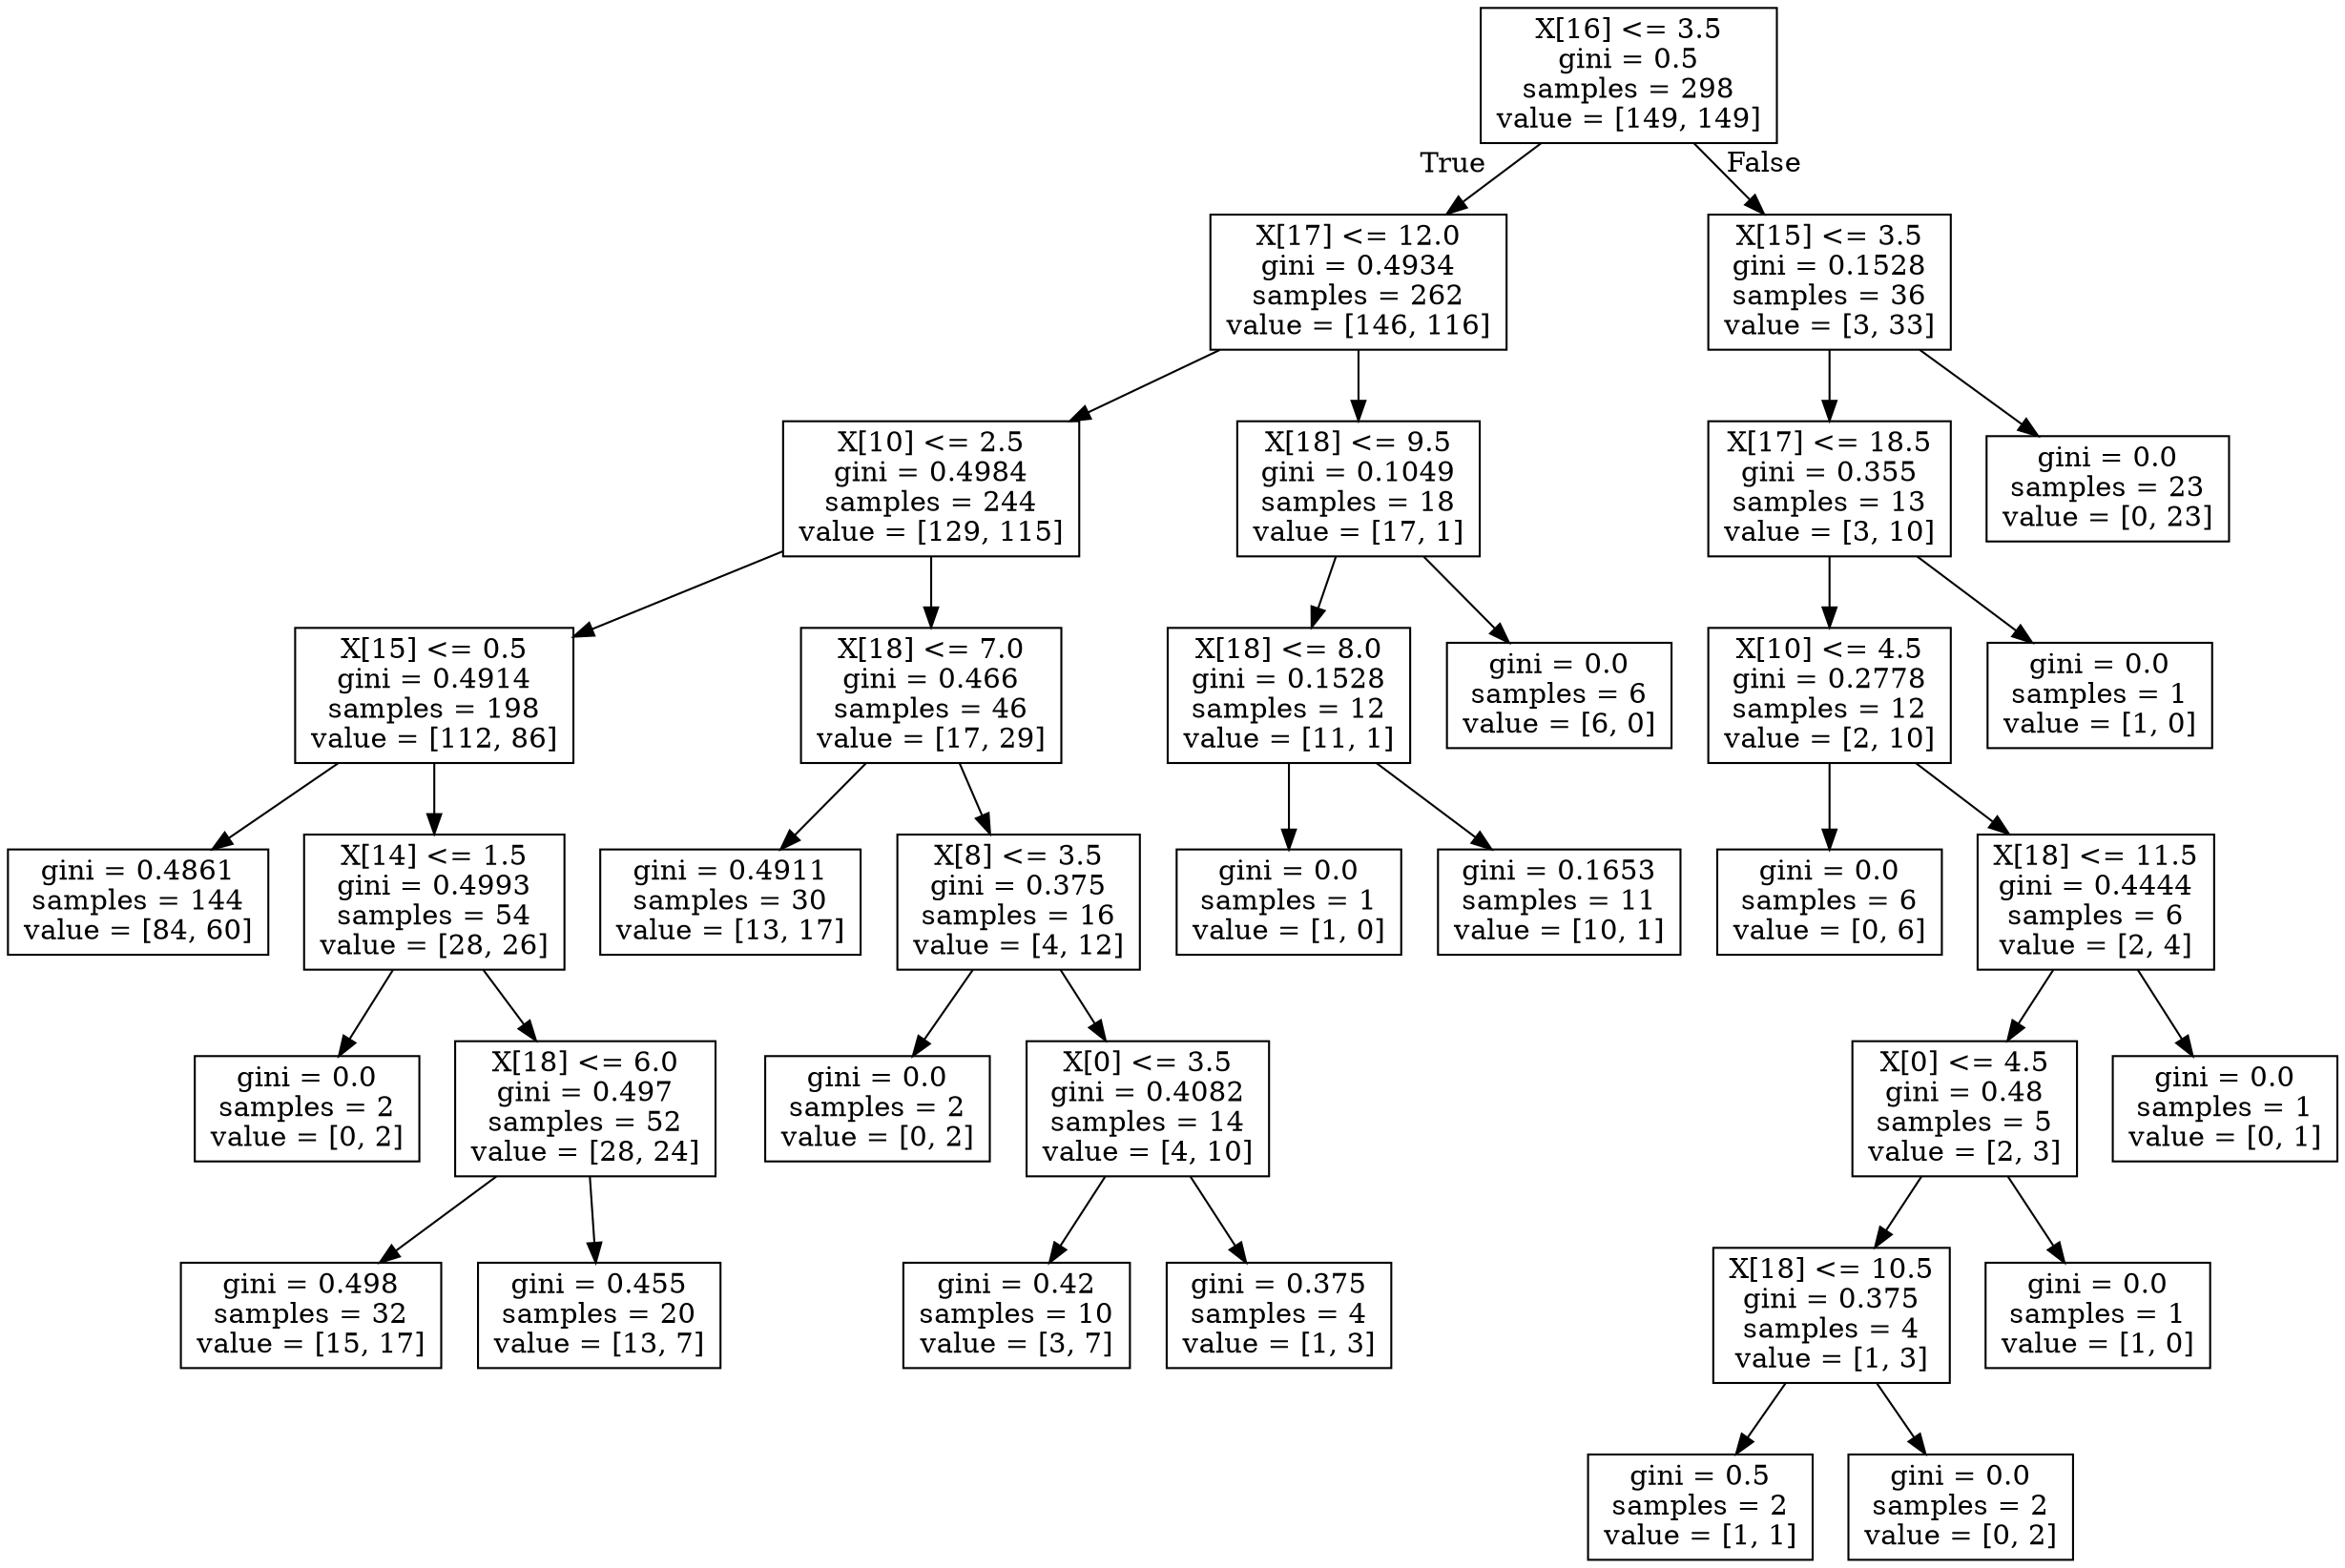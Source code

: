 digraph Tree {
node [shape=box] ;
0 [label="X[16] <= 3.5\ngini = 0.5\nsamples = 298\nvalue = [149, 149]"] ;
1 [label="X[17] <= 12.0\ngini = 0.4934\nsamples = 262\nvalue = [146, 116]"] ;
0 -> 1 [labeldistance=2.5, labelangle=45, headlabel="True"] ;
2 [label="X[10] <= 2.5\ngini = 0.4984\nsamples = 244\nvalue = [129, 115]"] ;
1 -> 2 ;
3 [label="X[15] <= 0.5\ngini = 0.4914\nsamples = 198\nvalue = [112, 86]"] ;
2 -> 3 ;
4 [label="gini = 0.4861\nsamples = 144\nvalue = [84, 60]"] ;
3 -> 4 ;
5 [label="X[14] <= 1.5\ngini = 0.4993\nsamples = 54\nvalue = [28, 26]"] ;
3 -> 5 ;
6 [label="gini = 0.0\nsamples = 2\nvalue = [0, 2]"] ;
5 -> 6 ;
7 [label="X[18] <= 6.0\ngini = 0.497\nsamples = 52\nvalue = [28, 24]"] ;
5 -> 7 ;
8 [label="gini = 0.498\nsamples = 32\nvalue = [15, 17]"] ;
7 -> 8 ;
9 [label="gini = 0.455\nsamples = 20\nvalue = [13, 7]"] ;
7 -> 9 ;
10 [label="X[18] <= 7.0\ngini = 0.466\nsamples = 46\nvalue = [17, 29]"] ;
2 -> 10 ;
11 [label="gini = 0.4911\nsamples = 30\nvalue = [13, 17]"] ;
10 -> 11 ;
12 [label="X[8] <= 3.5\ngini = 0.375\nsamples = 16\nvalue = [4, 12]"] ;
10 -> 12 ;
13 [label="gini = 0.0\nsamples = 2\nvalue = [0, 2]"] ;
12 -> 13 ;
14 [label="X[0] <= 3.5\ngini = 0.4082\nsamples = 14\nvalue = [4, 10]"] ;
12 -> 14 ;
15 [label="gini = 0.42\nsamples = 10\nvalue = [3, 7]"] ;
14 -> 15 ;
16 [label="gini = 0.375\nsamples = 4\nvalue = [1, 3]"] ;
14 -> 16 ;
17 [label="X[18] <= 9.5\ngini = 0.1049\nsamples = 18\nvalue = [17, 1]"] ;
1 -> 17 ;
18 [label="X[18] <= 8.0\ngini = 0.1528\nsamples = 12\nvalue = [11, 1]"] ;
17 -> 18 ;
19 [label="gini = 0.0\nsamples = 1\nvalue = [1, 0]"] ;
18 -> 19 ;
20 [label="gini = 0.1653\nsamples = 11\nvalue = [10, 1]"] ;
18 -> 20 ;
21 [label="gini = 0.0\nsamples = 6\nvalue = [6, 0]"] ;
17 -> 21 ;
22 [label="X[15] <= 3.5\ngini = 0.1528\nsamples = 36\nvalue = [3, 33]"] ;
0 -> 22 [labeldistance=2.5, labelangle=-45, headlabel="False"] ;
23 [label="X[17] <= 18.5\ngini = 0.355\nsamples = 13\nvalue = [3, 10]"] ;
22 -> 23 ;
24 [label="X[10] <= 4.5\ngini = 0.2778\nsamples = 12\nvalue = [2, 10]"] ;
23 -> 24 ;
25 [label="gini = 0.0\nsamples = 6\nvalue = [0, 6]"] ;
24 -> 25 ;
26 [label="X[18] <= 11.5\ngini = 0.4444\nsamples = 6\nvalue = [2, 4]"] ;
24 -> 26 ;
27 [label="X[0] <= 4.5\ngini = 0.48\nsamples = 5\nvalue = [2, 3]"] ;
26 -> 27 ;
28 [label="X[18] <= 10.5\ngini = 0.375\nsamples = 4\nvalue = [1, 3]"] ;
27 -> 28 ;
29 [label="gini = 0.5\nsamples = 2\nvalue = [1, 1]"] ;
28 -> 29 ;
30 [label="gini = 0.0\nsamples = 2\nvalue = [0, 2]"] ;
28 -> 30 ;
31 [label="gini = 0.0\nsamples = 1\nvalue = [1, 0]"] ;
27 -> 31 ;
32 [label="gini = 0.0\nsamples = 1\nvalue = [0, 1]"] ;
26 -> 32 ;
33 [label="gini = 0.0\nsamples = 1\nvalue = [1, 0]"] ;
23 -> 33 ;
34 [label="gini = 0.0\nsamples = 23\nvalue = [0, 23]"] ;
22 -> 34 ;
}
